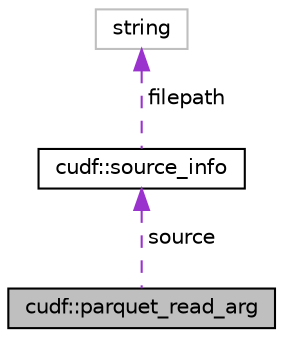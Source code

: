digraph "cudf::parquet_read_arg"
{
  edge [fontname="Helvetica",fontsize="10",labelfontname="Helvetica",labelfontsize="10"];
  node [fontname="Helvetica",fontsize="10",shape=record];
  Node1 [label="cudf::parquet_read_arg",height=0.2,width=0.4,color="black", fillcolor="grey75", style="filled", fontcolor="black"];
  Node2 -> Node1 [dir="back",color="darkorchid3",fontsize="10",style="dashed",label=" source" ,fontname="Helvetica"];
  Node2 [label="cudf::source_info",height=0.2,width=0.4,color="black", fillcolor="white", style="filled",URL="$structcudf_1_1source__info.html",tooltip="Input source info for xxx_read_arg arguments "];
  Node3 -> Node2 [dir="back",color="darkorchid3",fontsize="10",style="dashed",label=" filepath" ,fontname="Helvetica"];
  Node3 [label="string",height=0.2,width=0.4,color="grey75", fillcolor="white", style="filled"];
}
